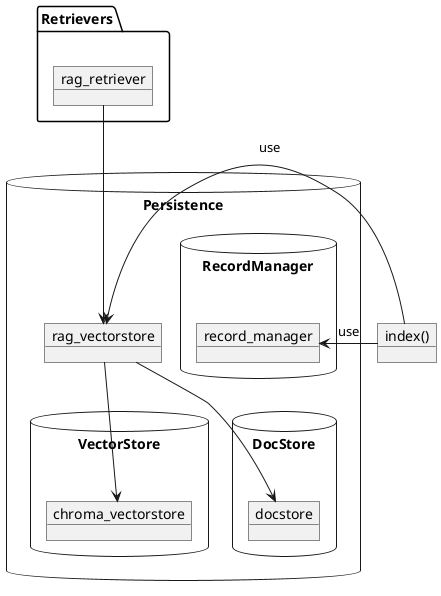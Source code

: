 #%% raw
%%plantuml

@startuml


database "Persistence" {
    object rag_vectorstore
    database "VectorStore"{
        object chroma_vectorstore
    }
    database "DocStore" {
        object docstore
    }

    database "RecordManager" {
        object record_manager
    }
}

package "Retrievers" {
    object rag_retriever
'    object multi_query_retriever
'    object merge_retriever
'    object self_retriever
'    object summary_retriever

'    summary_retriever --> chroma_vectorstore
    rag_vectorstore --> chroma_vectorstore
'    self_retriever --> rag_retriever : "filters"
    rag_retriever --> rag_vectorstore
    rag_vectorstore --> docstore
'    merge_retriever --> summary_retriever
'    merge_retriever --> self_retriever
'    multi_query_retriever -> merge_retriever
}

'package "Compressors" {
'
'    object compression_retriever
'
'    package "Filters" {
'        object embeddings_filter
'        object long_context_reoder
'    }
'    compression_retriever *--> embeddings_filter
'    compression_retriever --> multi_query_retriever
'    embeddings_filter --> long_context_reoder
'}
'object final_retriever
'final_retriever -> compression_retriever


object "index()" as index
rag_vectorstore <- index : use
record_manager <- index : use

@enduml